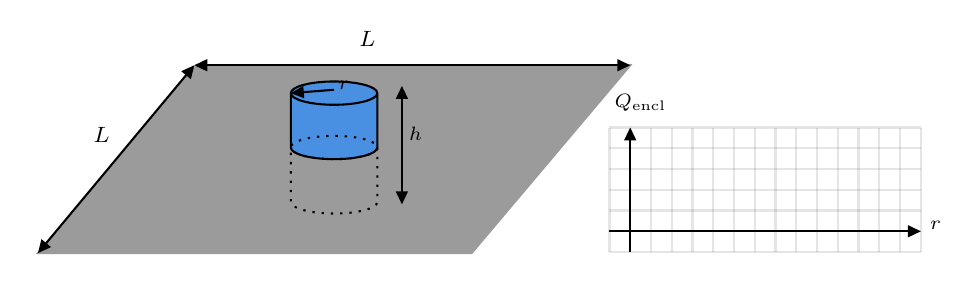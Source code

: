 

\tikzset{every picture/.style={line width=0.75pt}} %set default line width to 0.75pt        

\begin{tikzpicture}[x=0.75pt,y=0.75pt,yscale=-1,xscale=1]
%uncomment if require: \path (0,138); %set diagram left start at 0, and has height of 138

%Shape: Rectangle [id:dp4651784594834052] 
\draw  [color={rgb, 255:red, 155; green, 155; blue, 155 }  ,draw opacity=1 ][fill={rgb, 255:red, 155; green, 155; blue, 155 }  ,fill opacity=1 ] (81.07,30) -- (290,30) -- (213.58,120.5) -- (4.64,120.5) -- cycle ;
%Shape: Can [id:dp7305061547019078] 
\draw  [fill={rgb, 255:red, 74; green, 144; blue, 226 }  ,fill opacity=1 ] (168.16,43.43) -- (168.16,69.63) .. controls (168.16,72.74) and (158.83,75.25) .. (147.32,75.25) .. controls (135.81,75.25) and (126.48,72.74) .. (126.48,69.63) -- (126.48,43.43) .. controls (126.48,40.33) and (135.81,37.82) .. (147.32,37.82) .. controls (158.83,37.82) and (168.16,40.33) .. (168.16,43.43) .. controls (168.16,46.53) and (158.83,49.05) .. (147.32,49.05) .. controls (135.81,49.05) and (126.48,46.53) .. (126.48,43.43) ;
%Shape: Can [id:dp15610817211700656] 
\draw  [dash pattern={on 0.84pt off 2.51pt}] (168.16,69.63) -- (168.16,95.84) .. controls (168.16,98.94) and (158.83,101.45) .. (147.32,101.45) .. controls (135.81,101.45) and (126.48,98.94) .. (126.48,95.84) -- (126.48,69.63) .. controls (126.48,66.53) and (135.81,64.02) .. (147.32,64.02) .. controls (158.83,64.02) and (168.16,66.53) .. (168.16,69.63) .. controls (168.16,72.74) and (158.83,75.25) .. (147.32,75.25) .. controls (135.81,75.25) and (126.48,72.74) .. (126.48,69.63) ;
%Straight Lines [id:da29104893461111936] 
\draw    (147.32,41.82) -- (129.47,43.2) ;
\draw [shift={(126.48,43.43)}, rotate = 355.57] [fill={rgb, 255:red, 0; green, 0; blue, 0 }  ][line width=0.08]  [draw opacity=0] (6.25,-3) -- (0,0) -- (6.25,3) -- cycle    ;
%Straight Lines [id:da89111533876494] 
\draw    (180,43) -- (180,94) ;
\draw [shift={(180,97)}, rotate = 270] [fill={rgb, 255:red, 0; green, 0; blue, 0 }  ][line width=0.08]  [draw opacity=0] (6.25,-3) -- (0,0) -- (6.25,3) -- cycle    ;
\draw [shift={(180,40)}, rotate = 90] [fill={rgb, 255:red, 0; green, 0; blue, 0 }  ][line width=0.08]  [draw opacity=0] (6.25,-3) -- (0,0) -- (6.25,3) -- cycle    ;
%Straight Lines [id:da8160819861971584] 
\draw    (6.56,118.19) -- (78.08,32.31) ;
\draw [shift={(80,30)}, rotate = 129.78] [fill={rgb, 255:red, 0; green, 0; blue, 0 }  ][line width=0.08]  [draw opacity=0] (6.25,-3) -- (0,0) -- (6.25,3) -- cycle    ;
\draw [shift={(4.64,120.5)}, rotate = 309.78] [fill={rgb, 255:red, 0; green, 0; blue, 0 }  ][line width=0.08]  [draw opacity=0] (6.25,-3) -- (0,0) -- (6.25,3) -- cycle    ;
%Straight Lines [id:da028742244954956364] 
\draw    (83,30) -- (287,30) ;
\draw [shift={(290,30)}, rotate = 180] [fill={rgb, 255:red, 0; green, 0; blue, 0 }  ][line width=0.08]  [draw opacity=0] (6.25,-3) -- (0,0) -- (6.25,3) -- cycle    ;
\draw [shift={(80,30)}, rotate = 0] [fill={rgb, 255:red, 0; green, 0; blue, 0 }  ][line width=0.08]  [draw opacity=0] (6.25,-3) -- (0,0) -- (6.25,3) -- cycle    ;
%Shape: Grid [id:dp2121744369829328] 
\draw  [draw opacity=0] (280,60) -- (430,60) -- (430,120) -- (280,120) -- cycle ; \draw  [color={rgb, 255:red, 0; green, 0; blue, 0 }  ,draw opacity=0.1 ] (280,60) -- (280,120)(290,60) -- (290,120)(300,60) -- (300,120)(310,60) -- (310,120)(320,60) -- (320,120)(330,60) -- (330,120)(340,60) -- (340,120)(350,60) -- (350,120)(360,60) -- (360,120)(370,60) -- (370,120)(380,60) -- (380,120)(390,60) -- (390,120)(400,60) -- (400,120)(410,60) -- (410,120)(420,60) -- (420,120) ; \draw  [color={rgb, 255:red, 0; green, 0; blue, 0 }  ,draw opacity=0.1 ] (280,60) -- (430,60)(280,70) -- (430,70)(280,80) -- (430,80)(280,90) -- (430,90)(280,100) -- (430,100)(280,110) -- (430,110) ; \draw  [color={rgb, 255:red, 0; green, 0; blue, 0 }  ,draw opacity=0.1 ]  ;
%Straight Lines [id:da07530414796534357] 
\draw [color={rgb, 255:red, 0; green, 0; blue, 0 }  ,draw opacity=0.1 ]   (280,120) -- (430,120) ;
%Straight Lines [id:da41747836013746364] 
\draw [color={rgb, 255:red, 0; green, 0; blue, 0 }  ,draw opacity=0.1 ]   (430,120) -- (430,60) ;

%Straight Lines [id:da2324027134572988] 
\draw    (290,63) -- (290,120) ;
\draw [shift={(290,60)}, rotate = 90] [fill={rgb, 255:red, 0; green, 0; blue, 0 }  ][line width=0.08]  [draw opacity=0] (6.25,-3) -- (0,0) -- (6.25,3) -- cycle    ;
%Straight Lines [id:da11247137813852492] 
\draw    (280,110) -- (427,110) ;
\draw [shift={(430,110)}, rotate = 180] [fill={rgb, 255:red, 0; green, 0; blue, 0 }  ][line width=0.08]  [draw opacity=0] (6.25,-3) -- (0,0) -- (6.25,3) -- cycle    ;

% Text Node
\draw (148,36.4) node [anchor=north west][inner sep=0.75pt]  [font=\scriptsize]  {$r$};
% Text Node
\draw (182,58.4) node [anchor=north west][inner sep=0.75pt]  [font=\scriptsize]  {$h$};
% Text Node
\draw (158,12.4) node [anchor=north west][inner sep=0.75pt]  [font=\footnotesize]  {$L$};
% Text Node
\draw (30,58.4) node [anchor=north west][inner sep=0.75pt]  [font=\footnotesize]  {$L$};
% Text Node
\draw (281,42.4) node [anchor=north west][inner sep=0.75pt]  [font=\scriptsize]  {$Q\mathrm{_{encl}}$};
% Text Node
\draw (433,103.4) node [anchor=north west][inner sep=0.75pt]  [font=\scriptsize]  {$r$};


\end{tikzpicture}
